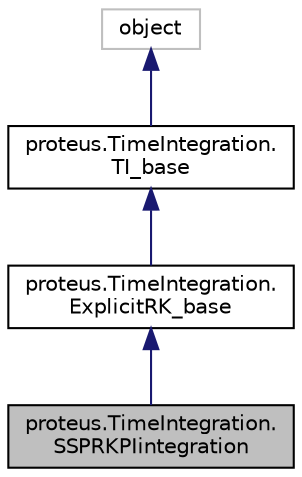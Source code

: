 digraph "proteus.TimeIntegration.SSPRKPIintegration"
{
 // LATEX_PDF_SIZE
  edge [fontname="Helvetica",fontsize="10",labelfontname="Helvetica",labelfontsize="10"];
  node [fontname="Helvetica",fontsize="10",shape=record];
  Node1 [label="proteus.TimeIntegration.\lSSPRKPIintegration",height=0.2,width=0.4,color="black", fillcolor="grey75", style="filled", fontcolor="black",tooltip=" "];
  Node2 -> Node1 [dir="back",color="midnightblue",fontsize="10",style="solid",fontname="Helvetica"];
  Node2 [label="proteus.TimeIntegration.\lExplicitRK_base",height=0.2,width=0.4,color="black", fillcolor="white", style="filled",URL="$classproteus_1_1TimeIntegration_1_1ExplicitRK__base.html",tooltip=" "];
  Node3 -> Node2 [dir="back",color="midnightblue",fontsize="10",style="solid",fontname="Helvetica"];
  Node3 [label="proteus.TimeIntegration.\lTI_base",height=0.2,width=0.4,color="black", fillcolor="white", style="filled",URL="$classproteus_1_1TimeIntegration_1_1TI__base.html",tooltip=" "];
  Node4 -> Node3 [dir="back",color="midnightblue",fontsize="10",style="solid",fontname="Helvetica"];
  Node4 [label="object",height=0.2,width=0.4,color="grey75", fillcolor="white", style="filled",tooltip=" "];
}
